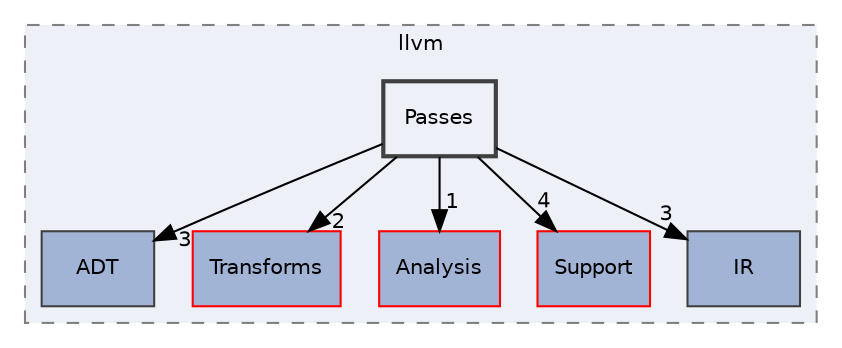 digraph "include/llvm/Passes"
{
 // LATEX_PDF_SIZE
  bgcolor="transparent";
  edge [fontname="Helvetica",fontsize="10",labelfontname="Helvetica",labelfontsize="10"];
  node [fontname="Helvetica",fontsize="10",shape="box"];
  compound=true
  subgraph clusterdir_dcde91663b8816e1e2311938ccd8f690 {
    graph [ bgcolor="#edf0f7", pencolor="grey50", style="filled,dashed,", label="llvm", fontname="Helvetica", fontsize="10", URL="dir_dcde91663b8816e1e2311938ccd8f690.html"]
  dir_32453792af2ba70c54e3ccae3a790d1b [label="ADT", style="filled,", fillcolor="#a2b4d6", color="grey25", URL="dir_32453792af2ba70c54e3ccae3a790d1b.html"];
  dir_5625ec55672b6ae9c183a884d9f7b761 [label="Transforms", style="filled,", fillcolor="#a2b4d6", color="red", URL="dir_5625ec55672b6ae9c183a884d9f7b761.html"];
  dir_97cdd6ae7e6843add574fb55e792badd [label="Analysis", style="filled,", fillcolor="#a2b4d6", color="red", URL="dir_97cdd6ae7e6843add574fb55e792badd.html"];
  dir_ae1e398ac700924fa434b51c248a5531 [label="Support", style="filled,", fillcolor="#a2b4d6", color="red", URL="dir_ae1e398ac700924fa434b51c248a5531.html"];
  dir_c3e93f23a4a31c717998b98ce143b7c0 [label="IR", style="filled,", fillcolor="#a2b4d6", color="grey25", URL="dir_c3e93f23a4a31c717998b98ce143b7c0.html"];
  dir_598cf91845408a082c3b79895c9b278f [label="Passes", style="filled,bold,", fillcolor="#edf0f7", color="grey25", URL="dir_598cf91845408a082c3b79895c9b278f.html"];
  }
  dir_598cf91845408a082c3b79895c9b278f->dir_32453792af2ba70c54e3ccae3a790d1b [headlabel="3", labeldistance=1.5 headhref="dir_000160_000001.html"];
  dir_598cf91845408a082c3b79895c9b278f->dir_5625ec55672b6ae9c183a884d9f7b761 [headlabel="2", labeldistance=1.5 headhref="dir_000160_000220.html"];
  dir_598cf91845408a082c3b79895c9b278f->dir_97cdd6ae7e6843add574fb55e792badd [headlabel="1", labeldistance=1.5 headhref="dir_000160_000005.html"];
  dir_598cf91845408a082c3b79895c9b278f->dir_ae1e398ac700924fa434b51c248a5531 [headlabel="4", labeldistance=1.5 headhref="dir_000160_000182.html"];
  dir_598cf91845408a082c3b79895c9b278f->dir_c3e93f23a4a31c717998b98ce143b7c0 [headlabel="3", labeldistance=1.5 headhref="dir_000160_000091.html"];
}
